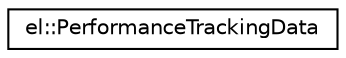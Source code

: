 digraph "Graphical Class Hierarchy"
{
  edge [fontname="Helvetica",fontsize="10",labelfontname="Helvetica",labelfontsize="10"];
  node [fontname="Helvetica",fontsize="10",shape=record];
  rankdir="LR";
  Node1 [label="el::PerformanceTrackingData",height=0.2,width=0.4,color="black", fillcolor="white", style="filled",URL="$classel_1_1_performance_tracking_data.html"];
}

